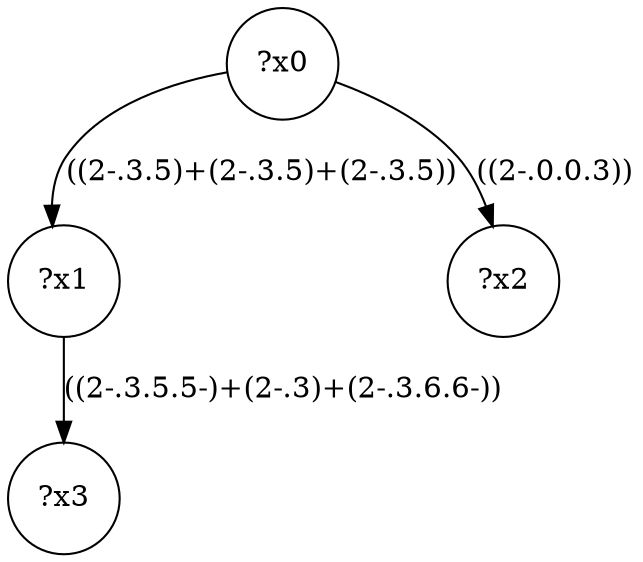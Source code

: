 digraph g {
	x0 [shape=circle, label="?x0"];
	x1 [shape=circle, label="?x1"];
	x0 -> x1 [label="((2-.3.5)+(2-.3.5)+(2-.3.5))"];
	x2 [shape=circle, label="?x2"];
	x0 -> x2 [label="((2-.0.0.3))"];
	x3 [shape=circle, label="?x3"];
	x1 -> x3 [label="((2-.3.5.5-)+(2-.3)+(2-.3.6.6-))"];
}
